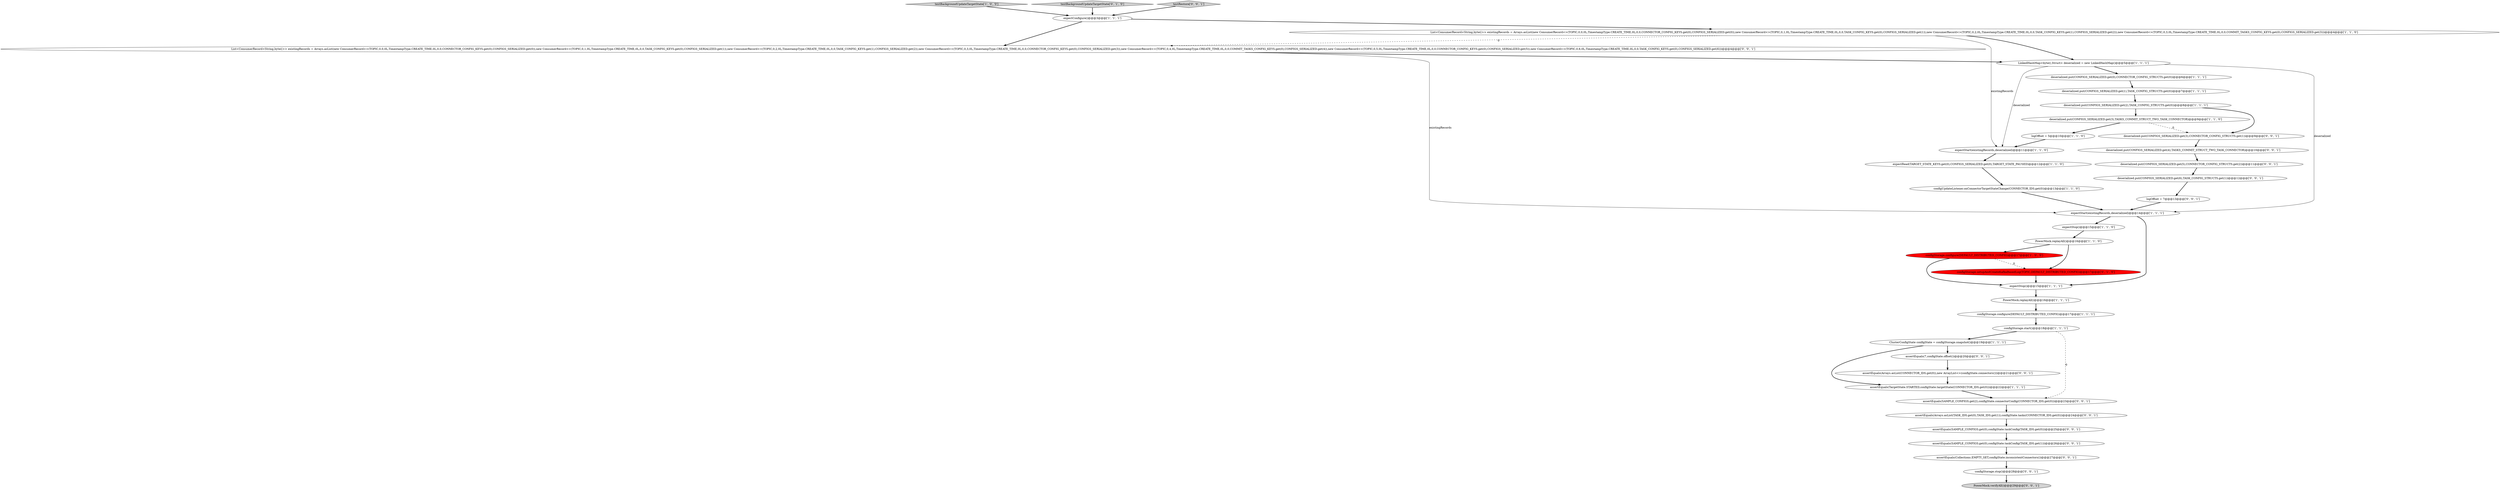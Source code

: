 digraph {
26 [style = filled, label = "assertEquals(Collections.EMPTY_SET,configState.inconsistentConnectors())@@@27@@@['0', '0', '1']", fillcolor = white, shape = ellipse image = "AAA0AAABBB3BBB"];
30 [style = filled, label = "assertEquals(Arrays.asList(TASK_IDS.get(0),TASK_IDS.get(1)),configState.tasks(CONNECTOR_IDS.get(0)))@@@24@@@['0', '0', '1']", fillcolor = white, shape = ellipse image = "AAA0AAABBB3BBB"];
15 [style = filled, label = "configStorage.configure(DEFAULT_DISTRIBUTED_CONFIG)@@@17@@@['1', '1', '1']", fillcolor = white, shape = ellipse image = "AAA0AAABBB1BBB"];
12 [style = filled, label = "configStorage.configure(DEFAULT_DISTRIBUTED_CONFIG)@@@17@@@['1', '0', '0']", fillcolor = red, shape = ellipse image = "AAA1AAABBB1BBB"];
14 [style = filled, label = "deserialized.put(CONFIGS_SERIALIZED.get(1),TASK_CONFIG_STRUCTS.get(0))@@@7@@@['1', '1', '1']", fillcolor = white, shape = ellipse image = "AAA0AAABBB1BBB"];
34 [style = filled, label = "configStorage.stop()@@@28@@@['0', '0', '1']", fillcolor = white, shape = ellipse image = "AAA0AAABBB3BBB"];
20 [style = filled, label = "deserialized.put(CONFIGS_SERIALIZED.get(2),TASK_CONFIG_STRUCTS.get(0))@@@8@@@['1', '1', '1']", fillcolor = white, shape = ellipse image = "AAA0AAABBB1BBB"];
16 [style = filled, label = "PowerMock.replayAll()@@@16@@@['1', '1', '0']", fillcolor = white, shape = ellipse image = "AAA0AAABBB1BBB"];
5 [style = filled, label = "ClusterConfigState configState = configStorage.snapshot()@@@19@@@['1', '1', '1']", fillcolor = white, shape = ellipse image = "AAA0AAABBB1BBB"];
0 [style = filled, label = "testBackgroundUpdateTargetState['1', '0', '0']", fillcolor = lightgray, shape = diamond image = "AAA0AAABBB1BBB"];
21 [style = filled, label = "expectRead(TARGET_STATE_KEYS.get(0),CONFIGS_SERIALIZED.get(0),TARGET_STATE_PAUSED)@@@12@@@['1', '1', '0']", fillcolor = white, shape = ellipse image = "AAA0AAABBB1BBB"];
4 [style = filled, label = "deserialized.put(CONFIGS_SERIALIZED.get(0),CONNECTOR_CONFIG_STRUCTS.get(0))@@@6@@@['1', '1', '1']", fillcolor = white, shape = ellipse image = "AAA0AAABBB1BBB"];
2 [style = filled, label = "expectStop()@@@15@@@['1', '1', '0']", fillcolor = white, shape = ellipse image = "AAA0AAABBB1BBB"];
29 [style = filled, label = "deserialized.put(CONFIGS_SERIALIZED.get(5),CONNECTOR_CONFIG_STRUCTS.get(2))@@@11@@@['0', '0', '1']", fillcolor = white, shape = ellipse image = "AAA0AAABBB3BBB"];
19 [style = filled, label = "expectStart(existingRecords,deserialized)@@@14@@@['1', '1', '1']", fillcolor = white, shape = ellipse image = "AAA0AAABBB1BBB"];
3 [style = filled, label = "assertEquals(TargetState.STARTED,configState.targetState(CONNECTOR_IDS.get(0)))@@@22@@@['1', '1', '1']", fillcolor = white, shape = ellipse image = "AAA0AAABBB1BBB"];
24 [style = filled, label = "deserialized.put(CONFIGS_SERIALIZED.get(3),CONNECTOR_CONFIG_STRUCTS.get(1))@@@9@@@['0', '0', '1']", fillcolor = white, shape = ellipse image = "AAA0AAABBB3BBB"];
33 [style = filled, label = "assertEquals(SAMPLE_CONFIGS.get(0),configState.taskConfig(TASK_IDS.get(0)))@@@25@@@['0', '0', '1']", fillcolor = white, shape = ellipse image = "AAA0AAABBB3BBB"];
23 [style = filled, label = "configStorage.setupAndCreateKafkaBasedLog(TOPIC,DEFAULT_DISTRIBUTED_CONFIG)@@@17@@@['0', '1', '0']", fillcolor = red, shape = ellipse image = "AAA1AAABBB2BBB"];
18 [style = filled, label = "expectStart(existingRecords,deserialized)@@@11@@@['1', '1', '0']", fillcolor = white, shape = ellipse image = "AAA0AAABBB1BBB"];
10 [style = filled, label = "List<ConsumerRecord<String,byte((>> existingRecords = Arrays.asList(new ConsumerRecord<>(TOPIC,0,0,0L,TimestampType.CREATE_TIME,0L,0,0,CONNECTOR_CONFIG_KEYS.get(0),CONFIGS_SERIALIZED.get(0)),new ConsumerRecord<>(TOPIC,0,1,0L,TimestampType.CREATE_TIME,0L,0,0,TASK_CONFIG_KEYS.get(0),CONFIGS_SERIALIZED.get(1)),new ConsumerRecord<>(TOPIC,0,2,0L,TimestampType.CREATE_TIME,0L,0,0,TASK_CONFIG_KEYS.get(1),CONFIGS_SERIALIZED.get(2)),new ConsumerRecord<>(TOPIC,0,3,0L,TimestampType.CREATE_TIME,0L,0,0,COMMIT_TASKS_CONFIG_KEYS.get(0),CONFIGS_SERIALIZED.get(3)))@@@4@@@['1', '1', '0']", fillcolor = white, shape = ellipse image = "AAA0AAABBB1BBB"];
13 [style = filled, label = "configStorage.start()@@@18@@@['1', '1', '1']", fillcolor = white, shape = ellipse image = "AAA0AAABBB1BBB"];
36 [style = filled, label = "logOffset = 7@@@13@@@['0', '0', '1']", fillcolor = white, shape = ellipse image = "AAA0AAABBB3BBB"];
27 [style = filled, label = "assertEquals(7,configState.offset())@@@20@@@['0', '0', '1']", fillcolor = white, shape = ellipse image = "AAA0AAABBB3BBB"];
37 [style = filled, label = "List<ConsumerRecord<String,byte((>> existingRecords = Arrays.asList(new ConsumerRecord<>(TOPIC,0,0,0L,TimestampType.CREATE_TIME,0L,0,0,CONNECTOR_CONFIG_KEYS.get(0),CONFIGS_SERIALIZED.get(0)),new ConsumerRecord<>(TOPIC,0,1,0L,TimestampType.CREATE_TIME,0L,0,0,TASK_CONFIG_KEYS.get(0),CONFIGS_SERIALIZED.get(1)),new ConsumerRecord<>(TOPIC,0,2,0L,TimestampType.CREATE_TIME,0L,0,0,TASK_CONFIG_KEYS.get(1),CONFIGS_SERIALIZED.get(2)),new ConsumerRecord<>(TOPIC,0,3,0L,TimestampType.CREATE_TIME,0L,0,0,CONNECTOR_CONFIG_KEYS.get(0),CONFIGS_SERIALIZED.get(3)),new ConsumerRecord<>(TOPIC,0,4,0L,TimestampType.CREATE_TIME,0L,0,0,COMMIT_TASKS_CONFIG_KEYS.get(0),CONFIGS_SERIALIZED.get(4)),new ConsumerRecord<>(TOPIC,0,5,0L,TimestampType.CREATE_TIME,0L,0,0,CONNECTOR_CONFIG_KEYS.get(0),CONFIGS_SERIALIZED.get(5)),new ConsumerRecord<>(TOPIC,0,6,0L,TimestampType.CREATE_TIME,0L,0,0,TASK_CONFIG_KEYS.get(0),CONFIGS_SERIALIZED.get(6)))@@@4@@@['0', '0', '1']", fillcolor = white, shape = ellipse image = "AAA0AAABBB3BBB"];
39 [style = filled, label = "PowerMock.verifyAll()@@@29@@@['0', '0', '1']", fillcolor = lightgray, shape = ellipse image = "AAA0AAABBB3BBB"];
6 [style = filled, label = "deserialized.put(CONFIGS_SERIALIZED.get(3),TASKS_COMMIT_STRUCT_TWO_TASK_CONNECTOR)@@@9@@@['1', '1', '0']", fillcolor = white, shape = ellipse image = "AAA0AAABBB1BBB"];
25 [style = filled, label = "assertEquals(SAMPLE_CONFIGS.get(2),configState.connectorConfig(CONNECTOR_IDS.get(0)))@@@23@@@['0', '0', '1']", fillcolor = white, shape = ellipse image = "AAA0AAABBB3BBB"];
7 [style = filled, label = "expectStop()@@@15@@@['1', '1', '1']", fillcolor = white, shape = ellipse image = "AAA0AAABBB1BBB"];
22 [style = filled, label = "testBackgroundUpdateTargetState['0', '1', '0']", fillcolor = lightgray, shape = diamond image = "AAA0AAABBB2BBB"];
32 [style = filled, label = "testRestore['0', '0', '1']", fillcolor = lightgray, shape = diamond image = "AAA0AAABBB3BBB"];
1 [style = filled, label = "logOffset = 5@@@10@@@['1', '1', '0']", fillcolor = white, shape = ellipse image = "AAA0AAABBB1BBB"];
11 [style = filled, label = "configUpdateListener.onConnectorTargetStateChange(CONNECTOR_IDS.get(0))@@@13@@@['1', '1', '0']", fillcolor = white, shape = ellipse image = "AAA0AAABBB1BBB"];
9 [style = filled, label = "PowerMock.replayAll()@@@16@@@['1', '1', '1']", fillcolor = white, shape = ellipse image = "AAA0AAABBB1BBB"];
28 [style = filled, label = "assertEquals(SAMPLE_CONFIGS.get(0),configState.taskConfig(TASK_IDS.get(1)))@@@26@@@['0', '0', '1']", fillcolor = white, shape = ellipse image = "AAA0AAABBB3BBB"];
8 [style = filled, label = "LinkedHashMap<byte((,Struct> deserialized = new LinkedHashMap()@@@5@@@['1', '1', '1']", fillcolor = white, shape = ellipse image = "AAA0AAABBB1BBB"];
35 [style = filled, label = "deserialized.put(CONFIGS_SERIALIZED.get(4),TASKS_COMMIT_STRUCT_TWO_TASK_CONNECTOR)@@@10@@@['0', '0', '1']", fillcolor = white, shape = ellipse image = "AAA0AAABBB3BBB"];
17 [style = filled, label = "expectConfigure()@@@3@@@['1', '1', '1']", fillcolor = white, shape = ellipse image = "AAA0AAABBB1BBB"];
31 [style = filled, label = "assertEquals(Arrays.asList(CONNECTOR_IDS.get(0)),new ArrayList<>(configState.connectors()))@@@21@@@['0', '0', '1']", fillcolor = white, shape = ellipse image = "AAA0AAABBB3BBB"];
38 [style = filled, label = "deserialized.put(CONFIGS_SERIALIZED.get(6),TASK_CONFIG_STRUCTS.get(1))@@@12@@@['0', '0', '1']", fillcolor = white, shape = ellipse image = "AAA0AAABBB3BBB"];
5->3 [style = bold, label=""];
17->10 [style = bold, label=""];
4->14 [style = bold, label=""];
15->13 [style = bold, label=""];
12->23 [style = dashed, label="0"];
35->29 [style = bold, label=""];
30->33 [style = bold, label=""];
24->35 [style = bold, label=""];
3->25 [style = bold, label=""];
0->17 [style = bold, label=""];
25->30 [style = bold, label=""];
33->28 [style = bold, label=""];
26->34 [style = bold, label=""];
27->31 [style = bold, label=""];
38->36 [style = bold, label=""];
1->18 [style = bold, label=""];
28->26 [style = bold, label=""];
19->2 [style = bold, label=""];
20->6 [style = bold, label=""];
16->23 [style = bold, label=""];
13->25 [style = dashed, label="0"];
11->19 [style = bold, label=""];
17->37 [style = bold, label=""];
8->19 [style = solid, label="deserialized"];
12->7 [style = bold, label=""];
8->18 [style = solid, label="deserialized"];
7->9 [style = bold, label=""];
6->1 [style = bold, label=""];
10->8 [style = bold, label=""];
21->11 [style = bold, label=""];
9->15 [style = bold, label=""];
6->24 [style = dashed, label="0"];
34->39 [style = bold, label=""];
10->18 [style = solid, label="existingRecords"];
13->5 [style = bold, label=""];
22->17 [style = bold, label=""];
37->19 [style = solid, label="existingRecords"];
10->37 [style = dashed, label="0"];
29->38 [style = bold, label=""];
23->7 [style = bold, label=""];
5->27 [style = bold, label=""];
8->4 [style = bold, label=""];
18->21 [style = bold, label=""];
37->8 [style = bold, label=""];
31->3 [style = bold, label=""];
20->24 [style = bold, label=""];
36->19 [style = bold, label=""];
16->12 [style = bold, label=""];
19->7 [style = bold, label=""];
32->17 [style = bold, label=""];
14->20 [style = bold, label=""];
2->16 [style = bold, label=""];
}
